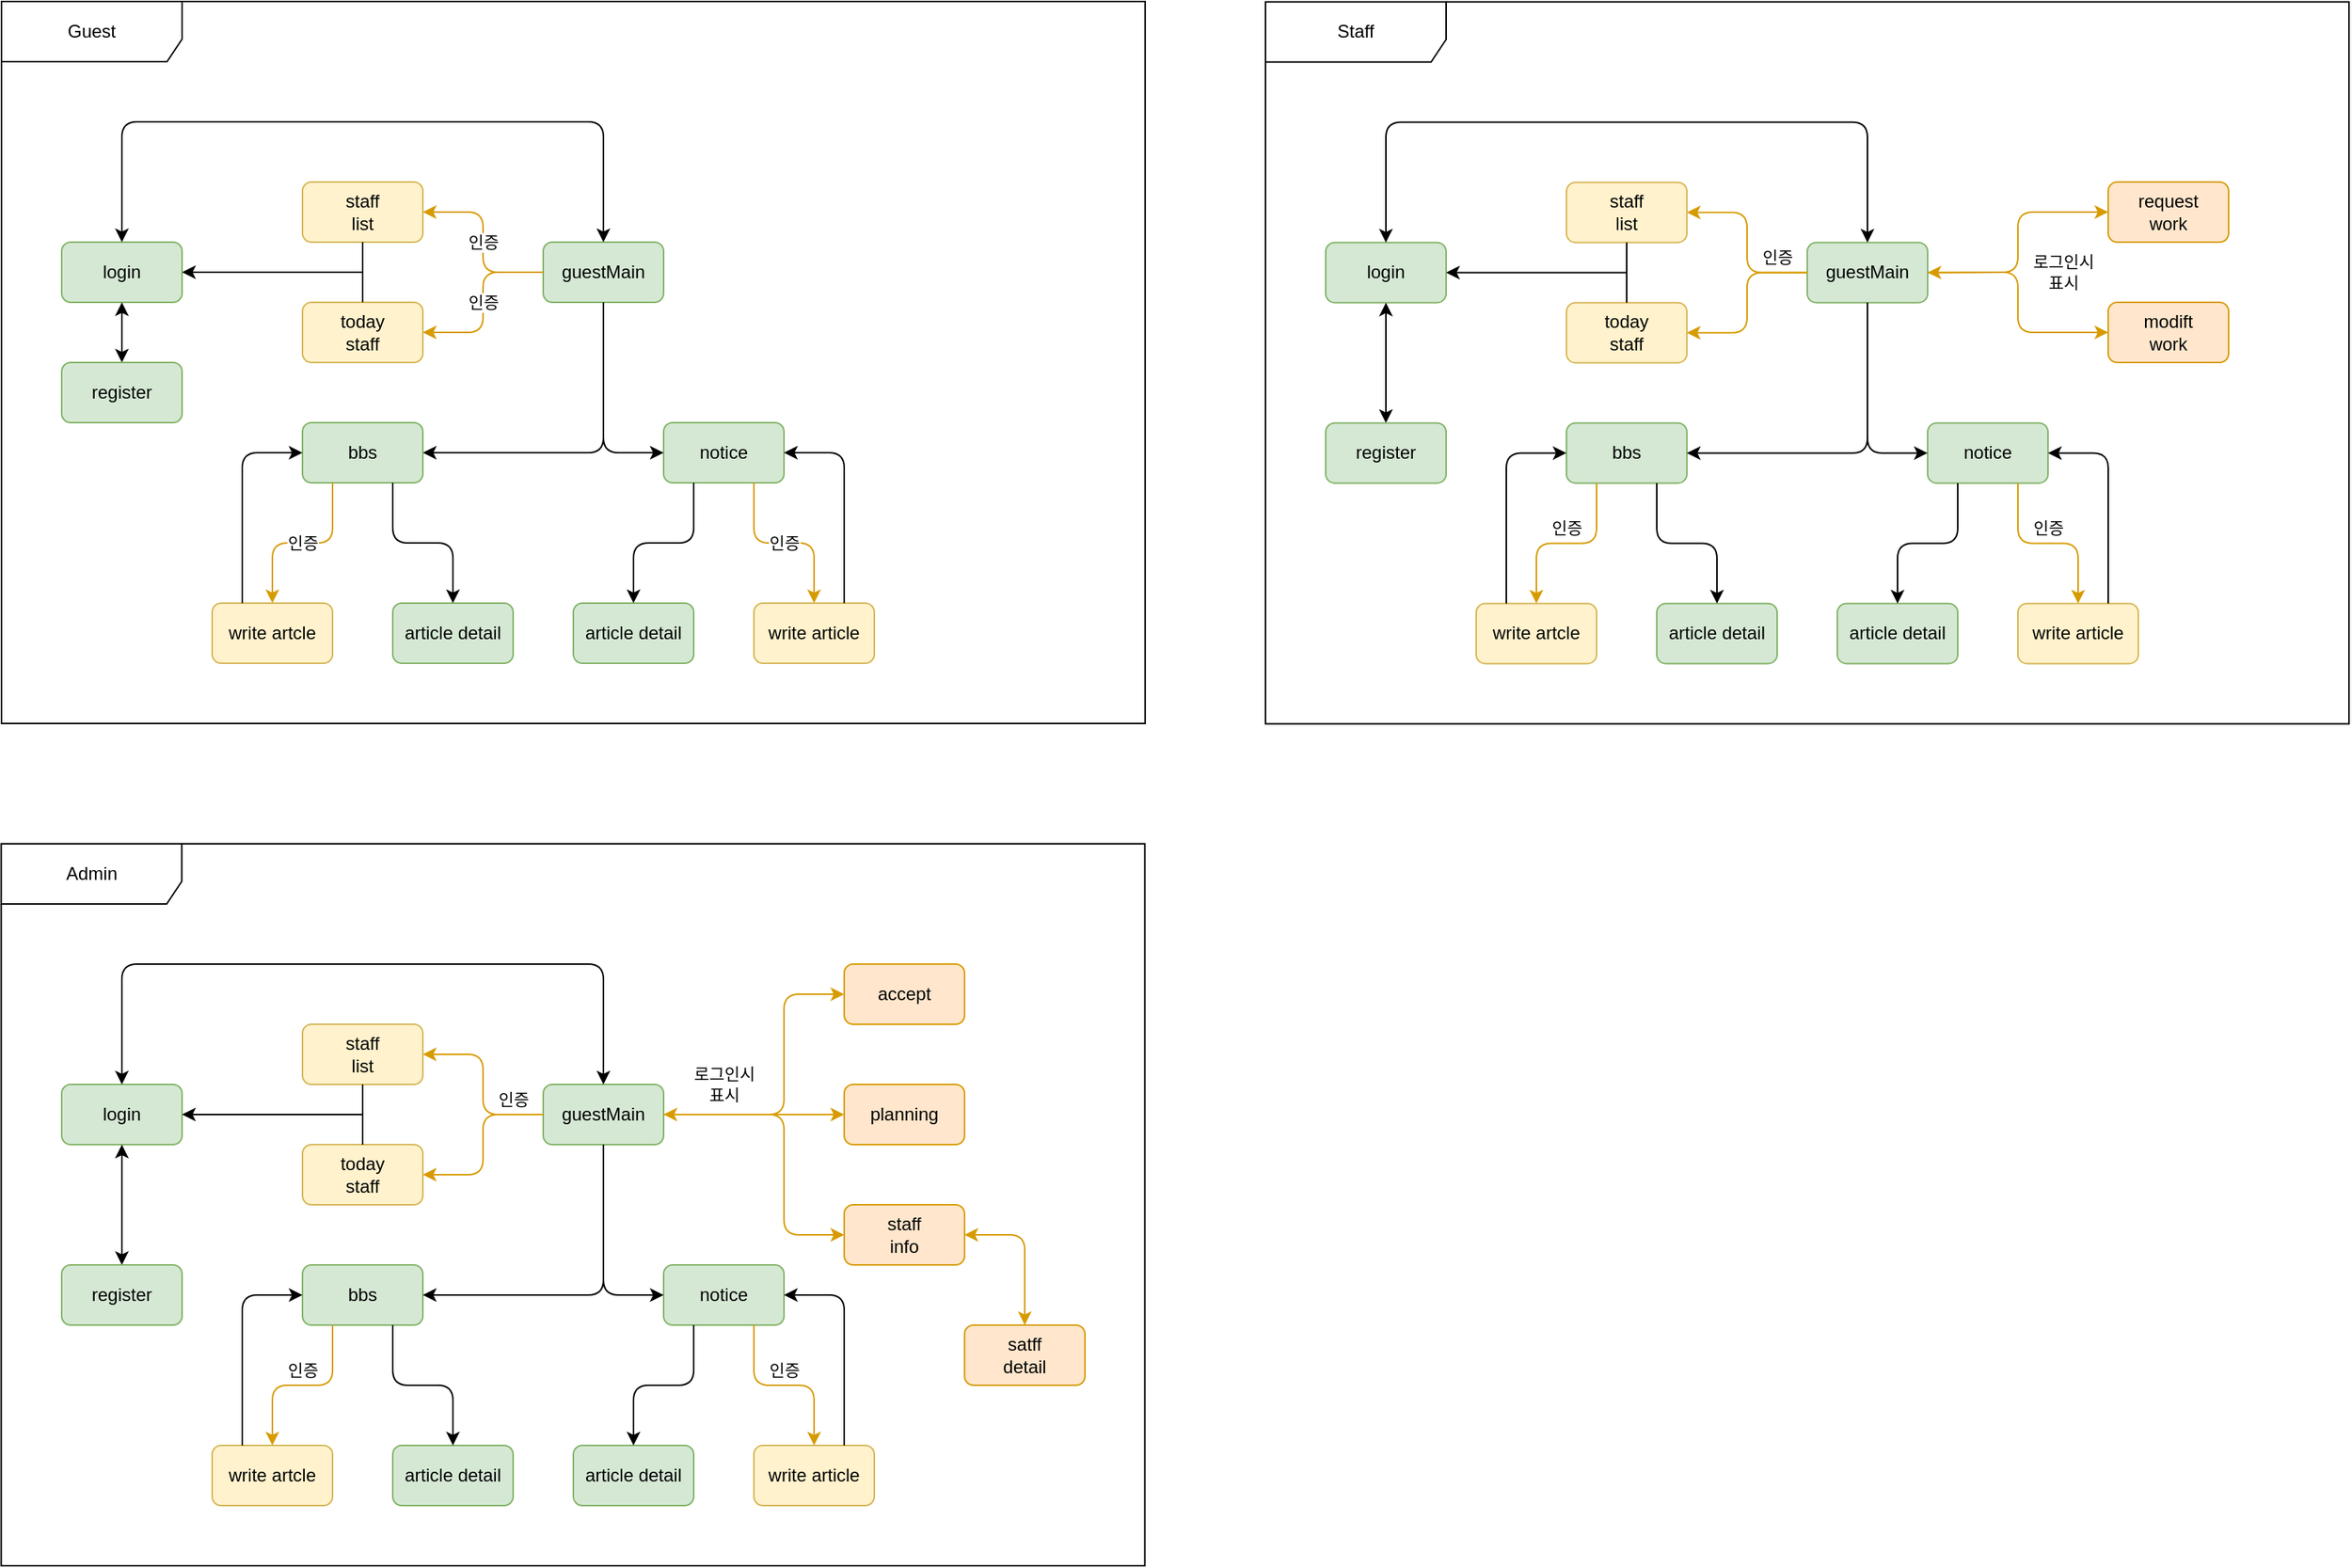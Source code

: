 <mxfile version="11.0.2" type="device"><diagram name="Antpeople" id="c7558073-3199-34d8-9f00-42111426c3f3"><mxGraphModel dx="2878" dy="1338" grid="1" gridSize="10" guides="1" tooltips="1" connect="1" arrows="1" fold="1" page="1" pageScale="1" pageWidth="826" pageHeight="1169" background="#ffffff" math="0" shadow="0"><root><mxCell id="0"/><mxCell id="1" parent="0"/><mxCell id="VFQ5UZWe9oH3V-UvIsWn-4" value="login" style="rounded=1;whiteSpace=wrap;html=1;fillColor=#d5e8d4;strokeColor=#82b366;" vertex="1" parent="1"><mxGeometry x="80" y="200" width="80" height="40" as="geometry"/></mxCell><mxCell id="VFQ5UZWe9oH3V-UvIsWn-6" value="staff&lt;br&gt;list" style="rounded=1;whiteSpace=wrap;html=1;fillColor=#fff2cc;strokeColor=#d6b656;" vertex="1" parent="1"><mxGeometry x="240" y="160" width="80" height="40" as="geometry"/></mxCell><mxCell id="VFQ5UZWe9oH3V-UvIsWn-7" value="today&lt;br&gt;staff" style="rounded=1;whiteSpace=wrap;html=1;fillColor=#fff2cc;strokeColor=#d6b656;" vertex="1" parent="1"><mxGeometry x="240" y="240" width="80" height="40" as="geometry"/></mxCell><mxCell id="VFQ5UZWe9oH3V-UvIsWn-9" value="" style="endArrow=classic;html=1;entryX=1;entryY=0.5;entryDx=0;entryDy=0;" edge="1" parent="1" target="VFQ5UZWe9oH3V-UvIsWn-4"><mxGeometry width="50" height="50" relative="1" as="geometry"><mxPoint x="280" y="220" as="sourcePoint"/><mxPoint x="-40" y="380" as="targetPoint"/></mxGeometry></mxCell><mxCell id="VFQ5UZWe9oH3V-UvIsWn-12" value="" style="endArrow=none;html=1;entryX=0.5;entryY=1;entryDx=0;entryDy=0;exitX=0.5;exitY=0;exitDx=0;exitDy=0;" edge="1" parent="1" source="VFQ5UZWe9oH3V-UvIsWn-7" target="VFQ5UZWe9oH3V-UvIsWn-6"><mxGeometry width="50" height="50" relative="1" as="geometry"><mxPoint x="-90" y="430" as="sourcePoint"/><mxPoint x="-40" y="380" as="targetPoint"/></mxGeometry></mxCell><mxCell id="VFQ5UZWe9oH3V-UvIsWn-13" value="guestMain" style="rounded=1;whiteSpace=wrap;html=1;fillColor=#d5e8d4;strokeColor=#82b366;" vertex="1" parent="1"><mxGeometry x="400" y="200" width="80" height="40" as="geometry"/></mxCell><mxCell id="VFQ5UZWe9oH3V-UvIsWn-14" value="" style="endArrow=classic;html=1;entryX=0.5;entryY=0;entryDx=0;entryDy=0;exitX=0.5;exitY=0;exitDx=0;exitDy=0;startArrow=classic;startFill=1;" edge="1" parent="1" source="VFQ5UZWe9oH3V-UvIsWn-13" target="VFQ5UZWe9oH3V-UvIsWn-4"><mxGeometry width="50" height="50" relative="1" as="geometry"><mxPoint x="-80" y="350" as="sourcePoint"/><mxPoint x="-30" y="300" as="targetPoint"/><Array as="points"><mxPoint x="440" y="120"/><mxPoint x="280" y="120"/><mxPoint x="120" y="120"/></Array></mxGeometry></mxCell><mxCell id="VFQ5UZWe9oH3V-UvIsWn-15" value="인증" style="endArrow=classic;html=1;entryX=1;entryY=0.5;entryDx=0;entryDy=0;exitX=0;exitY=0.5;exitDx=0;exitDy=0;fillColor=#ffe6cc;strokeColor=#d79b00;" edge="1" parent="1" source="VFQ5UZWe9oH3V-UvIsWn-13" target="VFQ5UZWe9oH3V-UvIsWn-6"><mxGeometry width="50" height="50" relative="1" as="geometry"><mxPoint x="-80" y="350" as="sourcePoint"/><mxPoint x="-30" y="300" as="targetPoint"/><Array as="points"><mxPoint x="360" y="220"/><mxPoint x="360" y="180"/></Array></mxGeometry></mxCell><mxCell id="VFQ5UZWe9oH3V-UvIsWn-16" value="인증" style="endArrow=classic;html=1;entryX=1;entryY=0.5;entryDx=0;entryDy=0;fillColor=#ffe6cc;strokeColor=#d79b00;" edge="1" parent="1" target="VFQ5UZWe9oH3V-UvIsWn-7"><mxGeometry width="50" height="50" relative="1" as="geometry"><mxPoint x="400" y="220" as="sourcePoint"/><mxPoint x="330" y="190" as="targetPoint"/><Array as="points"><mxPoint x="360" y="220"/><mxPoint x="360" y="260"/></Array></mxGeometry></mxCell><mxCell id="VFQ5UZWe9oH3V-UvIsWn-17" value="notice" style="rounded=1;whiteSpace=wrap;html=1;fillColor=#d5e8d4;strokeColor=#82b366;" vertex="1" parent="1"><mxGeometry x="480" y="320" width="80" height="40" as="geometry"/></mxCell><mxCell id="VFQ5UZWe9oH3V-UvIsWn-18" value="" style="endArrow=classic;html=1;exitX=0.5;exitY=1;exitDx=0;exitDy=0;entryX=1;entryY=0.5;entryDx=0;entryDy=0;" edge="1" parent="1" source="VFQ5UZWe9oH3V-UvIsWn-13" target="VFQ5UZWe9oH3V-UvIsWn-20"><mxGeometry width="50" height="50" relative="1" as="geometry"><mxPoint x="-80" y="430" as="sourcePoint"/><mxPoint x="-30" y="380" as="targetPoint"/><Array as="points"><mxPoint x="440" y="280"/><mxPoint x="440" y="340"/><mxPoint x="360" y="340"/></Array></mxGeometry></mxCell><mxCell id="VFQ5UZWe9oH3V-UvIsWn-20" value="bbs" style="rounded=1;whiteSpace=wrap;html=1;fillColor=#d5e8d4;strokeColor=#82b366;" vertex="1" parent="1"><mxGeometry x="240" y="320" width="80" height="40" as="geometry"/></mxCell><mxCell id="VFQ5UZWe9oH3V-UvIsWn-28" style="edgeStyle=orthogonalEdgeStyle;rounded=0;orthogonalLoop=1;jettySize=auto;html=1;entryX=0.5;entryY=1;entryDx=0;entryDy=0;startArrow=classic;startFill=1;endArrow=classic;endFill=1;" edge="1" parent="1" source="VFQ5UZWe9oH3V-UvIsWn-24" target="VFQ5UZWe9oH3V-UvIsWn-4"><mxGeometry relative="1" as="geometry"/></mxCell><mxCell id="VFQ5UZWe9oH3V-UvIsWn-24" value="register" style="rounded=1;whiteSpace=wrap;html=1;fillColor=#d5e8d4;strokeColor=#82b366;" vertex="1" parent="1"><mxGeometry x="80" y="280" width="80" height="40" as="geometry"/></mxCell><mxCell id="VFQ5UZWe9oH3V-UvIsWn-29" value="write artcle" style="rounded=1;whiteSpace=wrap;html=1;fillColor=#fff2cc;strokeColor=#d6b656;" vertex="1" parent="1"><mxGeometry x="180" y="440" width="80" height="40" as="geometry"/></mxCell><mxCell id="VFQ5UZWe9oH3V-UvIsWn-31" value="write article" style="rounded=1;whiteSpace=wrap;html=1;fillColor=#fff2cc;strokeColor=#d6b656;" vertex="1" parent="1"><mxGeometry x="540" y="440" width="80" height="40" as="geometry"/></mxCell><mxCell id="VFQ5UZWe9oH3V-UvIsWn-37" value="인증" style="endArrow=classic;html=1;entryX=0.5;entryY=0;entryDx=0;entryDy=0;exitX=0.25;exitY=1;exitDx=0;exitDy=0;fillColor=#ffe6cc;strokeColor=#d79b00;" edge="1" parent="1" source="VFQ5UZWe9oH3V-UvIsWn-20" target="VFQ5UZWe9oH3V-UvIsWn-29"><mxGeometry width="50" height="50" relative="1" as="geometry"><mxPoint x="-40" y="550" as="sourcePoint"/><mxPoint x="10" y="500" as="targetPoint"/><Array as="points"><mxPoint x="260" y="400"/><mxPoint x="220" y="400"/></Array></mxGeometry></mxCell><mxCell id="VFQ5UZWe9oH3V-UvIsWn-38" value="" style="endArrow=classic;html=1;entryX=0;entryY=0.5;entryDx=0;entryDy=0;exitX=0.25;exitY=0;exitDx=0;exitDy=0;" edge="1" parent="1" source="VFQ5UZWe9oH3V-UvIsWn-29" target="VFQ5UZWe9oH3V-UvIsWn-20"><mxGeometry width="50" height="50" relative="1" as="geometry"><mxPoint x="-40" y="550" as="sourcePoint"/><mxPoint x="10" y="500" as="targetPoint"/><Array as="points"><mxPoint x="200" y="340"/></Array></mxGeometry></mxCell><mxCell id="VFQ5UZWe9oH3V-UvIsWn-39" value="article detail" style="rounded=1;whiteSpace=wrap;html=1;fillColor=#d5e8d4;strokeColor=#82b366;" vertex="1" parent="1"><mxGeometry x="300" y="440" width="80" height="40" as="geometry"/></mxCell><mxCell id="VFQ5UZWe9oH3V-UvIsWn-41" value="" style="endArrow=classic;html=1;entryX=0.5;entryY=0;entryDx=0;entryDy=0;exitX=0.75;exitY=1;exitDx=0;exitDy=0;" edge="1" parent="1" source="VFQ5UZWe9oH3V-UvIsWn-20" target="VFQ5UZWe9oH3V-UvIsWn-39"><mxGeometry width="50" height="50" relative="1" as="geometry"><mxPoint x="-40" y="550" as="sourcePoint"/><mxPoint x="10" y="500" as="targetPoint"/><Array as="points"><mxPoint x="300" y="400"/><mxPoint x="340" y="400"/></Array></mxGeometry></mxCell><mxCell id="VFQ5UZWe9oH3V-UvIsWn-42" value="article detail" style="rounded=1;whiteSpace=wrap;html=1;fillColor=#d5e8d4;strokeColor=#82b366;" vertex="1" parent="1"><mxGeometry x="420" y="440" width="80" height="40" as="geometry"/></mxCell><mxCell id="VFQ5UZWe9oH3V-UvIsWn-44" value="인증" style="endArrow=classic;html=1;exitX=0.75;exitY=1;exitDx=0;exitDy=0;entryX=0.5;entryY=0;entryDx=0;entryDy=0;fillColor=#ffe6cc;strokeColor=#d79b00;" edge="1" parent="1" source="VFQ5UZWe9oH3V-UvIsWn-17" target="VFQ5UZWe9oH3V-UvIsWn-31"><mxGeometry width="50" height="50" relative="1" as="geometry"><mxPoint x="-40" y="550" as="sourcePoint"/><mxPoint x="550" y="420" as="targetPoint"/><Array as="points"><mxPoint x="540" y="400"/><mxPoint x="580" y="400"/></Array></mxGeometry></mxCell><mxCell id="VFQ5UZWe9oH3V-UvIsWn-46" value="" style="endArrow=classic;html=1;entryX=0.5;entryY=0;entryDx=0;entryDy=0;exitX=0.25;exitY=1;exitDx=0;exitDy=0;" edge="1" parent="1" source="VFQ5UZWe9oH3V-UvIsWn-17" target="VFQ5UZWe9oH3V-UvIsWn-42"><mxGeometry width="50" height="50" relative="1" as="geometry"><mxPoint x="-40" y="550" as="sourcePoint"/><mxPoint x="10" y="500" as="targetPoint"/><Array as="points"><mxPoint x="500" y="400"/><mxPoint x="460" y="400"/></Array></mxGeometry></mxCell><mxCell id="VFQ5UZWe9oH3V-UvIsWn-47" value="" style="endArrow=classic;html=1;exitX=0.75;exitY=0;exitDx=0;exitDy=0;entryX=1;entryY=0.5;entryDx=0;entryDy=0;" edge="1" parent="1" source="VFQ5UZWe9oH3V-UvIsWn-31" target="VFQ5UZWe9oH3V-UvIsWn-17"><mxGeometry width="50" height="50" relative="1" as="geometry"><mxPoint x="-40" y="550" as="sourcePoint"/><mxPoint x="10" y="500" as="targetPoint"/><Array as="points"><mxPoint x="600" y="340"/></Array></mxGeometry></mxCell><mxCell id="VFQ5UZWe9oH3V-UvIsWn-48" value="" style="endArrow=classic;html=1;entryX=0;entryY=0.5;entryDx=0;entryDy=0;exitX=0.5;exitY=1;exitDx=0;exitDy=0;" edge="1" parent="1" source="VFQ5UZWe9oH3V-UvIsWn-13" target="VFQ5UZWe9oH3V-UvIsWn-17"><mxGeometry width="50" height="50" relative="1" as="geometry"><mxPoint x="-40" y="550" as="sourcePoint"/><mxPoint x="10" y="500" as="targetPoint"/><Array as="points"><mxPoint x="440" y="340"/></Array></mxGeometry></mxCell><mxCell id="kHLUaDlAiAeanrZMYmFB-2" value="login" style="rounded=1;whiteSpace=wrap;html=1;fillColor=#d5e8d4;strokeColor=#82b366;" vertex="1" parent="1"><mxGeometry x="80" y="760" width="80" height="40" as="geometry"/></mxCell><mxCell id="kHLUaDlAiAeanrZMYmFB-3" value="staff&lt;br&gt;list" style="rounded=1;whiteSpace=wrap;html=1;fillColor=#fff2cc;strokeColor=#d6b656;" vertex="1" parent="1"><mxGeometry x="240" y="720" width="80" height="40" as="geometry"/></mxCell><mxCell id="kHLUaDlAiAeanrZMYmFB-4" value="today&lt;br&gt;staff" style="rounded=1;whiteSpace=wrap;html=1;fillColor=#fff2cc;strokeColor=#d6b656;" vertex="1" parent="1"><mxGeometry x="240" y="800" width="80" height="40" as="geometry"/></mxCell><mxCell id="kHLUaDlAiAeanrZMYmFB-5" value="" style="endArrow=classic;html=1;entryX=1;entryY=0.5;entryDx=0;entryDy=0;" edge="1" parent="1" target="kHLUaDlAiAeanrZMYmFB-2"><mxGeometry width="50" height="50" relative="1" as="geometry"><mxPoint x="280" y="780" as="sourcePoint"/><mxPoint x="-40" y="940" as="targetPoint"/></mxGeometry></mxCell><mxCell id="kHLUaDlAiAeanrZMYmFB-6" value="" style="endArrow=none;html=1;entryX=0.5;entryY=1;entryDx=0;entryDy=0;exitX=0.5;exitY=0;exitDx=0;exitDy=0;" edge="1" parent="1" source="kHLUaDlAiAeanrZMYmFB-4" target="kHLUaDlAiAeanrZMYmFB-3"><mxGeometry width="50" height="50" relative="1" as="geometry"><mxPoint x="-90" y="990" as="sourcePoint"/><mxPoint x="-40" y="940" as="targetPoint"/></mxGeometry></mxCell><mxCell id="kHLUaDlAiAeanrZMYmFB-7" value="guestMain" style="rounded=1;whiteSpace=wrap;html=1;fillColor=#d5e8d4;strokeColor=#82b366;" vertex="1" parent="1"><mxGeometry x="400" y="760" width="80" height="40" as="geometry"/></mxCell><mxCell id="kHLUaDlAiAeanrZMYmFB-8" value="" style="endArrow=classic;html=1;entryX=0.5;entryY=0;entryDx=0;entryDy=0;exitX=0.5;exitY=0;exitDx=0;exitDy=0;startArrow=classic;startFill=1;" edge="1" parent="1" source="kHLUaDlAiAeanrZMYmFB-7" target="kHLUaDlAiAeanrZMYmFB-2"><mxGeometry width="50" height="50" relative="1" as="geometry"><mxPoint x="-80" y="910" as="sourcePoint"/><mxPoint x="-30" y="860" as="targetPoint"/><Array as="points"><mxPoint x="440" y="680"/><mxPoint x="280" y="680"/><mxPoint x="120" y="680"/></Array></mxGeometry></mxCell><mxCell id="kHLUaDlAiAeanrZMYmFB-9" value="인증" style="endArrow=classic;html=1;entryX=1;entryY=0.5;entryDx=0;entryDy=0;exitX=0;exitY=0.5;exitDx=0;exitDy=0;fillColor=#ffe6cc;strokeColor=#d79b00;" edge="1" parent="1" source="kHLUaDlAiAeanrZMYmFB-7" target="kHLUaDlAiAeanrZMYmFB-3"><mxGeometry x="-0.167" y="-20" width="50" height="50" relative="1" as="geometry"><mxPoint x="-80" y="910" as="sourcePoint"/><mxPoint x="-30" y="860" as="targetPoint"/><Array as="points"><mxPoint x="360" y="780"/><mxPoint x="360" y="740"/></Array><mxPoint as="offset"/></mxGeometry></mxCell><mxCell id="kHLUaDlAiAeanrZMYmFB-10" value="" style="endArrow=classic;html=1;entryX=1;entryY=0.5;entryDx=0;entryDy=0;fillColor=#ffe6cc;strokeColor=#d79b00;" edge="1" parent="1" target="kHLUaDlAiAeanrZMYmFB-4"><mxGeometry width="50" height="50" relative="1" as="geometry"><mxPoint x="400" y="780" as="sourcePoint"/><mxPoint x="330" y="750" as="targetPoint"/><Array as="points"><mxPoint x="360" y="780"/><mxPoint x="360" y="820"/></Array></mxGeometry></mxCell><mxCell id="kHLUaDlAiAeanrZMYmFB-11" value="notice" style="rounded=1;whiteSpace=wrap;html=1;fillColor=#d5e8d4;strokeColor=#82b366;" vertex="1" parent="1"><mxGeometry x="480" y="880" width="80" height="40" as="geometry"/></mxCell><mxCell id="kHLUaDlAiAeanrZMYmFB-13" value="bbs" style="rounded=1;whiteSpace=wrap;html=1;fillColor=#d5e8d4;strokeColor=#82b366;" vertex="1" parent="1"><mxGeometry x="240" y="880" width="80" height="40" as="geometry"/></mxCell><mxCell id="kHLUaDlAiAeanrZMYmFB-14" style="edgeStyle=orthogonalEdgeStyle;rounded=0;orthogonalLoop=1;jettySize=auto;html=1;entryX=0.5;entryY=1;entryDx=0;entryDy=0;startArrow=classic;startFill=1;endArrow=classic;endFill=1;" edge="1" parent="1" source="kHLUaDlAiAeanrZMYmFB-15" target="kHLUaDlAiAeanrZMYmFB-2"><mxGeometry relative="1" as="geometry"/></mxCell><mxCell id="kHLUaDlAiAeanrZMYmFB-15" value="register" style="rounded=1;whiteSpace=wrap;html=1;fillColor=#d5e8d4;strokeColor=#82b366;" vertex="1" parent="1"><mxGeometry x="80" y="880" width="80" height="40" as="geometry"/></mxCell><mxCell id="kHLUaDlAiAeanrZMYmFB-16" value="write artcle" style="rounded=1;whiteSpace=wrap;html=1;fillColor=#fff2cc;strokeColor=#d6b656;" vertex="1" parent="1"><mxGeometry x="180" y="1000" width="80" height="40" as="geometry"/></mxCell><mxCell id="kHLUaDlAiAeanrZMYmFB-17" value="write article" style="rounded=1;whiteSpace=wrap;html=1;fillColor=#fff2cc;strokeColor=#d6b656;" vertex="1" parent="1"><mxGeometry x="540" y="1000" width="80" height="40" as="geometry"/></mxCell><mxCell id="kHLUaDlAiAeanrZMYmFB-18" value="인증" style="endArrow=classic;html=1;entryX=0.5;entryY=0;entryDx=0;entryDy=0;exitX=0.25;exitY=1;exitDx=0;exitDy=0;fillColor=#ffe6cc;strokeColor=#d79b00;" edge="1" parent="1" source="kHLUaDlAiAeanrZMYmFB-13" target="kHLUaDlAiAeanrZMYmFB-16"><mxGeometry y="-10" width="50" height="50" relative="1" as="geometry"><mxPoint x="-40" y="1110" as="sourcePoint"/><mxPoint x="10" y="1060" as="targetPoint"/><Array as="points"><mxPoint x="260" y="960"/><mxPoint x="220" y="960"/></Array><mxPoint as="offset"/></mxGeometry></mxCell><mxCell id="kHLUaDlAiAeanrZMYmFB-19" value="" style="endArrow=classic;html=1;entryX=0;entryY=0.5;entryDx=0;entryDy=0;exitX=0.25;exitY=0;exitDx=0;exitDy=0;" edge="1" parent="1" source="kHLUaDlAiAeanrZMYmFB-16" target="kHLUaDlAiAeanrZMYmFB-13"><mxGeometry width="50" height="50" relative="1" as="geometry"><mxPoint x="-40" y="1110" as="sourcePoint"/><mxPoint x="10" y="1060" as="targetPoint"/><Array as="points"><mxPoint x="200" y="900"/></Array></mxGeometry></mxCell><mxCell id="kHLUaDlAiAeanrZMYmFB-20" value="article detail" style="rounded=1;whiteSpace=wrap;html=1;fillColor=#d5e8d4;strokeColor=#82b366;" vertex="1" parent="1"><mxGeometry x="300" y="1000" width="80" height="40" as="geometry"/></mxCell><mxCell id="kHLUaDlAiAeanrZMYmFB-21" value="" style="endArrow=classic;html=1;entryX=0.5;entryY=0;entryDx=0;entryDy=0;exitX=0.75;exitY=1;exitDx=0;exitDy=0;" edge="1" parent="1" source="kHLUaDlAiAeanrZMYmFB-13" target="kHLUaDlAiAeanrZMYmFB-20"><mxGeometry width="50" height="50" relative="1" as="geometry"><mxPoint x="-40" y="1110" as="sourcePoint"/><mxPoint x="10" y="1060" as="targetPoint"/><Array as="points"><mxPoint x="300" y="960"/><mxPoint x="340" y="960"/></Array></mxGeometry></mxCell><mxCell id="kHLUaDlAiAeanrZMYmFB-22" value="article detail" style="rounded=1;whiteSpace=wrap;html=1;fillColor=#d5e8d4;strokeColor=#82b366;" vertex="1" parent="1"><mxGeometry x="420" y="1000" width="80" height="40" as="geometry"/></mxCell><mxCell id="kHLUaDlAiAeanrZMYmFB-23" value="인증" style="endArrow=classic;html=1;exitX=0.75;exitY=1;exitDx=0;exitDy=0;entryX=0.5;entryY=0;entryDx=0;entryDy=0;fillColor=#ffe6cc;strokeColor=#d79b00;" edge="1" parent="1" source="kHLUaDlAiAeanrZMYmFB-11" target="kHLUaDlAiAeanrZMYmFB-17"><mxGeometry y="10" width="50" height="50" relative="1" as="geometry"><mxPoint x="-40" y="1110" as="sourcePoint"/><mxPoint x="550" y="980" as="targetPoint"/><Array as="points"><mxPoint x="540" y="960"/><mxPoint x="580" y="960"/></Array><mxPoint as="offset"/></mxGeometry></mxCell><mxCell id="kHLUaDlAiAeanrZMYmFB-24" value="" style="endArrow=classic;html=1;entryX=0.5;entryY=0;entryDx=0;entryDy=0;exitX=0.25;exitY=1;exitDx=0;exitDy=0;" edge="1" parent="1" source="kHLUaDlAiAeanrZMYmFB-11" target="kHLUaDlAiAeanrZMYmFB-22"><mxGeometry width="50" height="50" relative="1" as="geometry"><mxPoint x="-40" y="1110" as="sourcePoint"/><mxPoint x="10" y="1060" as="targetPoint"/><Array as="points"><mxPoint x="500" y="960"/><mxPoint x="460" y="960"/></Array></mxGeometry></mxCell><mxCell id="kHLUaDlAiAeanrZMYmFB-25" value="" style="endArrow=classic;html=1;exitX=0.75;exitY=0;exitDx=0;exitDy=0;entryX=1;entryY=0.5;entryDx=0;entryDy=0;" edge="1" parent="1" source="kHLUaDlAiAeanrZMYmFB-17" target="kHLUaDlAiAeanrZMYmFB-11"><mxGeometry width="50" height="50" relative="1" as="geometry"><mxPoint x="-40" y="1110" as="sourcePoint"/><mxPoint x="10" y="1060" as="targetPoint"/><Array as="points"><mxPoint x="600" y="900"/></Array></mxGeometry></mxCell><mxCell id="kHLUaDlAiAeanrZMYmFB-26" value="" style="endArrow=classic;html=1;entryX=0;entryY=0.5;entryDx=0;entryDy=0;exitX=0.5;exitY=1;exitDx=0;exitDy=0;" edge="1" parent="1" source="kHLUaDlAiAeanrZMYmFB-7" target="kHLUaDlAiAeanrZMYmFB-11"><mxGeometry width="50" height="50" relative="1" as="geometry"><mxPoint x="-40" y="1110" as="sourcePoint"/><mxPoint x="10" y="1060" as="targetPoint"/><Array as="points"><mxPoint x="440" y="900"/></Array></mxGeometry></mxCell><mxCell id="kHLUaDlAiAeanrZMYmFB-27" value="staff&lt;br&gt;info" style="rounded=1;whiteSpace=wrap;html=1;fillColor=#ffe6cc;strokeColor=#d79b00;" vertex="1" parent="1"><mxGeometry x="600" y="840" width="80" height="40" as="geometry"/></mxCell><mxCell id="kHLUaDlAiAeanrZMYmFB-28" value="planning" style="rounded=1;whiteSpace=wrap;html=1;fillColor=#ffe6cc;strokeColor=#d79b00;" vertex="1" parent="1"><mxGeometry x="600" y="760" width="80" height="40" as="geometry"/></mxCell><mxCell id="kHLUaDlAiAeanrZMYmFB-29" value="accept" style="rounded=1;whiteSpace=wrap;html=1;fillColor=#ffe6cc;strokeColor=#d79b00;" vertex="1" parent="1"><mxGeometry x="600" y="680" width="80" height="40" as="geometry"/></mxCell><mxCell id="kHLUaDlAiAeanrZMYmFB-30" value="" style="endArrow=classic;html=1;exitX=1;exitY=0.5;exitDx=0;exitDy=0;entryX=0;entryY=0.5;entryDx=0;entryDy=0;fillColor=#ffe6cc;strokeColor=#d79b00;" edge="1" parent="1" source="kHLUaDlAiAeanrZMYmFB-7" target="kHLUaDlAiAeanrZMYmFB-27"><mxGeometry width="50" height="50" relative="1" as="geometry"><mxPoint x="80" y="1110" as="sourcePoint"/><mxPoint x="130" y="1060" as="targetPoint"/><Array as="points"><mxPoint x="560" y="780"/><mxPoint x="560" y="860"/></Array></mxGeometry></mxCell><mxCell id="kHLUaDlAiAeanrZMYmFB-31" value="" style="endArrow=classic;html=1;exitX=1;exitY=0.5;exitDx=0;exitDy=0;entryX=0;entryY=0.5;entryDx=0;entryDy=0;fillColor=#ffe6cc;strokeColor=#d79b00;startArrow=classic;startFill=1;" edge="1" parent="1" source="kHLUaDlAiAeanrZMYmFB-7" target="kHLUaDlAiAeanrZMYmFB-28"><mxGeometry width="50" height="50" relative="1" as="geometry"><mxPoint x="490" y="790" as="sourcePoint"/><mxPoint x="650" y="870" as="targetPoint"/></mxGeometry></mxCell><mxCell id="kHLUaDlAiAeanrZMYmFB-32" value="로그인시&lt;br&gt;표시&lt;br&gt;" style="endArrow=classic;html=1;exitX=1;exitY=0.5;exitDx=0;exitDy=0;entryX=0;entryY=0.5;entryDx=0;entryDy=0;fillColor=#ffe6cc;strokeColor=#d79b00;" edge="1" parent="1" source="kHLUaDlAiAeanrZMYmFB-7" target="kHLUaDlAiAeanrZMYmFB-29"><mxGeometry x="-0.001" y="40" width="50" height="50" relative="1" as="geometry"><mxPoint x="490" y="790" as="sourcePoint"/><mxPoint x="650" y="790" as="targetPoint"/><Array as="points"><mxPoint x="560" y="780"/><mxPoint x="560" y="700"/></Array><mxPoint as="offset"/></mxGeometry></mxCell><mxCell id="kHLUaDlAiAeanrZMYmFB-34" value="satff&lt;br&gt;detail" style="rounded=1;whiteSpace=wrap;html=1;fillColor=#ffe6cc;strokeColor=#d79b00;" vertex="1" parent="1"><mxGeometry x="680" y="920" width="80" height="40" as="geometry"/></mxCell><mxCell id="kHLUaDlAiAeanrZMYmFB-35" value="" style="endArrow=classic;html=1;entryX=0.5;entryY=0;entryDx=0;entryDy=0;exitX=1;exitY=0.5;exitDx=0;exitDy=0;fillColor=#ffe6cc;strokeColor=#d79b00;startArrow=classic;startFill=1;" edge="1" parent="1" source="kHLUaDlAiAeanrZMYmFB-27" target="kHLUaDlAiAeanrZMYmFB-34"><mxGeometry width="50" height="50" relative="1" as="geometry"><mxPoint x="80" y="1110" as="sourcePoint"/><mxPoint x="130" y="1060" as="targetPoint"/><Array as="points"><mxPoint x="720" y="860"/></Array></mxGeometry></mxCell><mxCell id="kHLUaDlAiAeanrZMYmFB-36" value="Guest" style="shape=umlFrame;whiteSpace=wrap;html=1;fillColor=none;width=120;height=40;" vertex="1" parent="1"><mxGeometry x="40" y="40" width="760" height="480" as="geometry"/></mxCell><mxCell id="kHLUaDlAiAeanrZMYmFB-39" value="" style="endArrow=classic;html=1;entryX=1;entryY=0.5;entryDx=0;entryDy=0;exitX=0.5;exitY=1;exitDx=0;exitDy=0;" edge="1" parent="1" source="kHLUaDlAiAeanrZMYmFB-7" target="kHLUaDlAiAeanrZMYmFB-13"><mxGeometry width="50" height="50" relative="1" as="geometry"><mxPoint x="-620" y="1110" as="sourcePoint"/><mxPoint x="-570" y="1060" as="targetPoint"/><Array as="points"><mxPoint x="440" y="900"/></Array></mxGeometry></mxCell><mxCell id="kHLUaDlAiAeanrZMYmFB-37" value="Admin" style="shape=umlFrame;whiteSpace=wrap;html=1;fillColor=none;width=120;height=40;" vertex="1" parent="1"><mxGeometry x="39.786" y="600" width="760" height="480" as="geometry"/></mxCell><mxCell id="kHLUaDlAiAeanrZMYmFB-43" value="login" style="rounded=1;whiteSpace=wrap;html=1;fillColor=#d5e8d4;strokeColor=#82b366;" vertex="1" parent="1"><mxGeometry x="920" y="200.214" width="80" height="40" as="geometry"/></mxCell><mxCell id="kHLUaDlAiAeanrZMYmFB-44" value="staff&lt;br&gt;list" style="rounded=1;whiteSpace=wrap;html=1;fillColor=#fff2cc;strokeColor=#d6b656;" vertex="1" parent="1"><mxGeometry x="1080" y="160.214" width="80" height="40" as="geometry"/></mxCell><mxCell id="kHLUaDlAiAeanrZMYmFB-45" value="today&lt;br&gt;staff" style="rounded=1;whiteSpace=wrap;html=1;fillColor=#fff2cc;strokeColor=#d6b656;" vertex="1" parent="1"><mxGeometry x="1080" y="240.214" width="80" height="40" as="geometry"/></mxCell><mxCell id="kHLUaDlAiAeanrZMYmFB-46" value="" style="endArrow=classic;html=1;entryX=1;entryY=0.5;entryDx=0;entryDy=0;" edge="1" parent="1" target="kHLUaDlAiAeanrZMYmFB-43"><mxGeometry width="50" height="50" relative="1" as="geometry"><mxPoint x="1120" y="220.214" as="sourcePoint"/><mxPoint x="800" y="380.214" as="targetPoint"/></mxGeometry></mxCell><mxCell id="kHLUaDlAiAeanrZMYmFB-47" value="" style="endArrow=none;html=1;entryX=0.5;entryY=1;entryDx=0;entryDy=0;exitX=0.5;exitY=0;exitDx=0;exitDy=0;" edge="1" parent="1" source="kHLUaDlAiAeanrZMYmFB-45" target="kHLUaDlAiAeanrZMYmFB-44"><mxGeometry width="50" height="50" relative="1" as="geometry"><mxPoint x="750" y="430.214" as="sourcePoint"/><mxPoint x="800" y="380.214" as="targetPoint"/></mxGeometry></mxCell><mxCell id="kHLUaDlAiAeanrZMYmFB-48" value="guestMain" style="rounded=1;whiteSpace=wrap;html=1;fillColor=#d5e8d4;strokeColor=#82b366;" vertex="1" parent="1"><mxGeometry x="1240" y="200.214" width="80" height="40" as="geometry"/></mxCell><mxCell id="kHLUaDlAiAeanrZMYmFB-49" value="" style="endArrow=classic;html=1;entryX=0.5;entryY=0;entryDx=0;entryDy=0;exitX=0.5;exitY=0;exitDx=0;exitDy=0;startArrow=classic;startFill=1;" edge="1" parent="1" source="kHLUaDlAiAeanrZMYmFB-48" target="kHLUaDlAiAeanrZMYmFB-43"><mxGeometry width="50" height="50" relative="1" as="geometry"><mxPoint x="760" y="350.214" as="sourcePoint"/><mxPoint x="810" y="300.214" as="targetPoint"/><Array as="points"><mxPoint x="1280" y="120.214"/><mxPoint x="1120" y="120.214"/><mxPoint x="960" y="120.214"/></Array></mxGeometry></mxCell><mxCell id="kHLUaDlAiAeanrZMYmFB-50" value="인증" style="endArrow=classic;html=1;entryX=1;entryY=0.5;entryDx=0;entryDy=0;exitX=0;exitY=0.5;exitDx=0;exitDy=0;fillColor=#ffe6cc;strokeColor=#d79b00;" edge="1" parent="1" source="kHLUaDlAiAeanrZMYmFB-48" target="kHLUaDlAiAeanrZMYmFB-44"><mxGeometry x="-0.167" y="-20" width="50" height="50" relative="1" as="geometry"><mxPoint x="760" y="350.214" as="sourcePoint"/><mxPoint x="810" y="300.214" as="targetPoint"/><Array as="points"><mxPoint x="1200" y="220.214"/><mxPoint x="1200" y="180.214"/></Array><mxPoint as="offset"/></mxGeometry></mxCell><mxCell id="kHLUaDlAiAeanrZMYmFB-51" value="" style="endArrow=classic;html=1;entryX=1;entryY=0.5;entryDx=0;entryDy=0;fillColor=#ffe6cc;strokeColor=#d79b00;" edge="1" parent="1" target="kHLUaDlAiAeanrZMYmFB-45"><mxGeometry width="50" height="50" relative="1" as="geometry"><mxPoint x="1240" y="220.214" as="sourcePoint"/><mxPoint x="1170" y="190.214" as="targetPoint"/><Array as="points"><mxPoint x="1200" y="220.214"/><mxPoint x="1200" y="260.214"/></Array></mxGeometry></mxCell><mxCell id="kHLUaDlAiAeanrZMYmFB-52" value="notice" style="rounded=1;whiteSpace=wrap;html=1;fillColor=#d5e8d4;strokeColor=#82b366;" vertex="1" parent="1"><mxGeometry x="1320" y="320.214" width="80" height="40" as="geometry"/></mxCell><mxCell id="kHLUaDlAiAeanrZMYmFB-53" value="bbs" style="rounded=1;whiteSpace=wrap;html=1;fillColor=#d5e8d4;strokeColor=#82b366;" vertex="1" parent="1"><mxGeometry x="1080" y="320.214" width="80" height="40" as="geometry"/></mxCell><mxCell id="kHLUaDlAiAeanrZMYmFB-54" style="edgeStyle=orthogonalEdgeStyle;rounded=0;orthogonalLoop=1;jettySize=auto;html=1;entryX=0.5;entryY=1;entryDx=0;entryDy=0;startArrow=classic;startFill=1;endArrow=classic;endFill=1;" edge="1" parent="1" source="kHLUaDlAiAeanrZMYmFB-55" target="kHLUaDlAiAeanrZMYmFB-43"><mxGeometry relative="1" as="geometry"/></mxCell><mxCell id="kHLUaDlAiAeanrZMYmFB-55" value="register" style="rounded=1;whiteSpace=wrap;html=1;fillColor=#d5e8d4;strokeColor=#82b366;" vertex="1" parent="1"><mxGeometry x="920" y="320.214" width="80" height="40" as="geometry"/></mxCell><mxCell id="kHLUaDlAiAeanrZMYmFB-56" value="write artcle" style="rounded=1;whiteSpace=wrap;html=1;fillColor=#fff2cc;strokeColor=#d6b656;" vertex="1" parent="1"><mxGeometry x="1020" y="440.214" width="80" height="40" as="geometry"/></mxCell><mxCell id="kHLUaDlAiAeanrZMYmFB-57" value="write article" style="rounded=1;whiteSpace=wrap;html=1;fillColor=#fff2cc;strokeColor=#d6b656;" vertex="1" parent="1"><mxGeometry x="1380" y="440.214" width="80" height="40" as="geometry"/></mxCell><mxCell id="kHLUaDlAiAeanrZMYmFB-58" value="인증" style="endArrow=classic;html=1;entryX=0.5;entryY=0;entryDx=0;entryDy=0;exitX=0.25;exitY=1;exitDx=0;exitDy=0;fillColor=#ffe6cc;strokeColor=#d79b00;" edge="1" parent="1" source="kHLUaDlAiAeanrZMYmFB-53" target="kHLUaDlAiAeanrZMYmFB-56"><mxGeometry y="-10" width="50" height="50" relative="1" as="geometry"><mxPoint x="800" y="550.214" as="sourcePoint"/><mxPoint x="850" y="500.214" as="targetPoint"/><Array as="points"><mxPoint x="1100" y="400.214"/><mxPoint x="1060" y="400.214"/></Array><mxPoint as="offset"/></mxGeometry></mxCell><mxCell id="kHLUaDlAiAeanrZMYmFB-59" value="" style="endArrow=classic;html=1;entryX=0;entryY=0.5;entryDx=0;entryDy=0;exitX=0.25;exitY=0;exitDx=0;exitDy=0;" edge="1" parent="1" source="kHLUaDlAiAeanrZMYmFB-56" target="kHLUaDlAiAeanrZMYmFB-53"><mxGeometry width="50" height="50" relative="1" as="geometry"><mxPoint x="800" y="550.214" as="sourcePoint"/><mxPoint x="850" y="500.214" as="targetPoint"/><Array as="points"><mxPoint x="1040" y="340.214"/></Array></mxGeometry></mxCell><mxCell id="kHLUaDlAiAeanrZMYmFB-60" value="article detail" style="rounded=1;whiteSpace=wrap;html=1;fillColor=#d5e8d4;strokeColor=#82b366;" vertex="1" parent="1"><mxGeometry x="1140" y="440.214" width="80" height="40" as="geometry"/></mxCell><mxCell id="kHLUaDlAiAeanrZMYmFB-61" value="" style="endArrow=classic;html=1;entryX=0.5;entryY=0;entryDx=0;entryDy=0;exitX=0.75;exitY=1;exitDx=0;exitDy=0;" edge="1" parent="1" source="kHLUaDlAiAeanrZMYmFB-53" target="kHLUaDlAiAeanrZMYmFB-60"><mxGeometry width="50" height="50" relative="1" as="geometry"><mxPoint x="800" y="550.214" as="sourcePoint"/><mxPoint x="850" y="500.214" as="targetPoint"/><Array as="points"><mxPoint x="1140" y="400.214"/><mxPoint x="1180" y="400.214"/></Array></mxGeometry></mxCell><mxCell id="kHLUaDlAiAeanrZMYmFB-62" value="article detail" style="rounded=1;whiteSpace=wrap;html=1;fillColor=#d5e8d4;strokeColor=#82b366;" vertex="1" parent="1"><mxGeometry x="1260" y="440.214" width="80" height="40" as="geometry"/></mxCell><mxCell id="kHLUaDlAiAeanrZMYmFB-63" value="인증" style="endArrow=classic;html=1;exitX=0.75;exitY=1;exitDx=0;exitDy=0;entryX=0.5;entryY=0;entryDx=0;entryDy=0;fillColor=#ffe6cc;strokeColor=#d79b00;" edge="1" parent="1" source="kHLUaDlAiAeanrZMYmFB-52" target="kHLUaDlAiAeanrZMYmFB-57"><mxGeometry y="10" width="50" height="50" relative="1" as="geometry"><mxPoint x="800" y="550.214" as="sourcePoint"/><mxPoint x="1390" y="420.214" as="targetPoint"/><Array as="points"><mxPoint x="1380" y="400.214"/><mxPoint x="1420" y="400.214"/></Array><mxPoint as="offset"/></mxGeometry></mxCell><mxCell id="kHLUaDlAiAeanrZMYmFB-64" value="" style="endArrow=classic;html=1;entryX=0.5;entryY=0;entryDx=0;entryDy=0;exitX=0.25;exitY=1;exitDx=0;exitDy=0;" edge="1" parent="1" source="kHLUaDlAiAeanrZMYmFB-52" target="kHLUaDlAiAeanrZMYmFB-62"><mxGeometry width="50" height="50" relative="1" as="geometry"><mxPoint x="800" y="550.214" as="sourcePoint"/><mxPoint x="850" y="500.214" as="targetPoint"/><Array as="points"><mxPoint x="1340" y="400.214"/><mxPoint x="1300" y="400.214"/></Array></mxGeometry></mxCell><mxCell id="kHLUaDlAiAeanrZMYmFB-65" value="" style="endArrow=classic;html=1;exitX=0.75;exitY=0;exitDx=0;exitDy=0;entryX=1;entryY=0.5;entryDx=0;entryDy=0;" edge="1" parent="1" source="kHLUaDlAiAeanrZMYmFB-57" target="kHLUaDlAiAeanrZMYmFB-52"><mxGeometry width="50" height="50" relative="1" as="geometry"><mxPoint x="800" y="550.214" as="sourcePoint"/><mxPoint x="850" y="500.214" as="targetPoint"/><Array as="points"><mxPoint x="1440" y="340.214"/></Array></mxGeometry></mxCell><mxCell id="kHLUaDlAiAeanrZMYmFB-66" value="" style="endArrow=classic;html=1;entryX=0;entryY=0.5;entryDx=0;entryDy=0;exitX=0.5;exitY=1;exitDx=0;exitDy=0;" edge="1" parent="1" source="kHLUaDlAiAeanrZMYmFB-48" target="kHLUaDlAiAeanrZMYmFB-52"><mxGeometry width="50" height="50" relative="1" as="geometry"><mxPoint x="800" y="550.214" as="sourcePoint"/><mxPoint x="850" y="500.214" as="targetPoint"/><Array as="points"><mxPoint x="1280" y="340.214"/></Array></mxGeometry></mxCell><mxCell id="kHLUaDlAiAeanrZMYmFB-75" value="" style="endArrow=classic;html=1;entryX=1;entryY=0.5;entryDx=0;entryDy=0;exitX=0.5;exitY=1;exitDx=0;exitDy=0;" edge="1" parent="1" source="kHLUaDlAiAeanrZMYmFB-48" target="kHLUaDlAiAeanrZMYmFB-53"><mxGeometry width="50" height="50" relative="1" as="geometry"><mxPoint x="220" y="550.214" as="sourcePoint"/><mxPoint x="270" y="500.214" as="targetPoint"/><Array as="points"><mxPoint x="1280" y="340.214"/></Array></mxGeometry></mxCell><mxCell id="kHLUaDlAiAeanrZMYmFB-76" value="request&lt;br&gt;work" style="rounded=1;whiteSpace=wrap;html=1;fillColor=#ffe6cc;strokeColor=#d79b00;" vertex="1" parent="1"><mxGeometry x="1440" y="160" width="80" height="40" as="geometry"/></mxCell><mxCell id="kHLUaDlAiAeanrZMYmFB-77" value="modift&lt;br&gt;work" style="rounded=1;whiteSpace=wrap;html=1;fillColor=#ffe6cc;strokeColor=#d79b00;" vertex="1" parent="1"><mxGeometry x="1440" y="240" width="80" height="40" as="geometry"/></mxCell><mxCell id="kHLUaDlAiAeanrZMYmFB-78" value="로그인시&lt;br&gt;표시" style="endArrow=classic;html=1;exitX=1;exitY=0.5;exitDx=0;exitDy=0;entryX=0;entryY=0.5;entryDx=0;entryDy=0;fillColor=#ffe6cc;strokeColor=#d79b00;" edge="1" parent="1" source="kHLUaDlAiAeanrZMYmFB-48" target="kHLUaDlAiAeanrZMYmFB-76"><mxGeometry x="-0.247" y="30" width="50" height="50" relative="1" as="geometry"><mxPoint x="1100" y="600" as="sourcePoint"/><mxPoint x="1320" y="160" as="targetPoint"/><Array as="points"><mxPoint x="1380" y="220"/><mxPoint x="1380" y="180"/><mxPoint x="1400" y="180"/></Array><mxPoint x="60" as="offset"/></mxGeometry></mxCell><mxCell id="kHLUaDlAiAeanrZMYmFB-80" value="" style="endArrow=classic;html=1;exitX=1;exitY=0.5;exitDx=0;exitDy=0;entryX=0;entryY=0.5;entryDx=0;entryDy=0;startArrow=classic;startFill=1;fillColor=#ffe6cc;strokeColor=#d79b00;" edge="1" parent="1" source="kHLUaDlAiAeanrZMYmFB-48" target="kHLUaDlAiAeanrZMYmFB-77"><mxGeometry width="50" height="50" relative="1" as="geometry"><mxPoint x="1330.118" y="230.412" as="sourcePoint"/><mxPoint x="1410.118" y="210.412" as="targetPoint"/><Array as="points"><mxPoint x="1380" y="220"/><mxPoint x="1380" y="260"/></Array></mxGeometry></mxCell><mxCell id="kHLUaDlAiAeanrZMYmFB-93" value="Staff" style="shape=umlFrame;whiteSpace=wrap;html=1;fillColor=none;width=120;height=40;" vertex="1" parent="1"><mxGeometry x="880" y="40.214" width="720" height="480" as="geometry"/></mxCell></root></mxGraphModel></diagram><diagram id="Qf5dMuydaCrToQI0VHFF" name="Page-2"><mxGraphModel dx="1151" dy="535" grid="1" gridSize="10" guides="1" tooltips="1" connect="1" arrows="1" fold="1" page="1" pageScale="1" pageWidth="827" pageHeight="1169" math="0" shadow="0"><root><mxCell id="wYuAWRsSHVMr4vlI2KyJ-0"/><mxCell id="wYuAWRsSHVMr4vlI2KyJ-1" parent="wYuAWRsSHVMr4vlI2KyJ-0"/></root></mxGraphModel></diagram></mxfile>